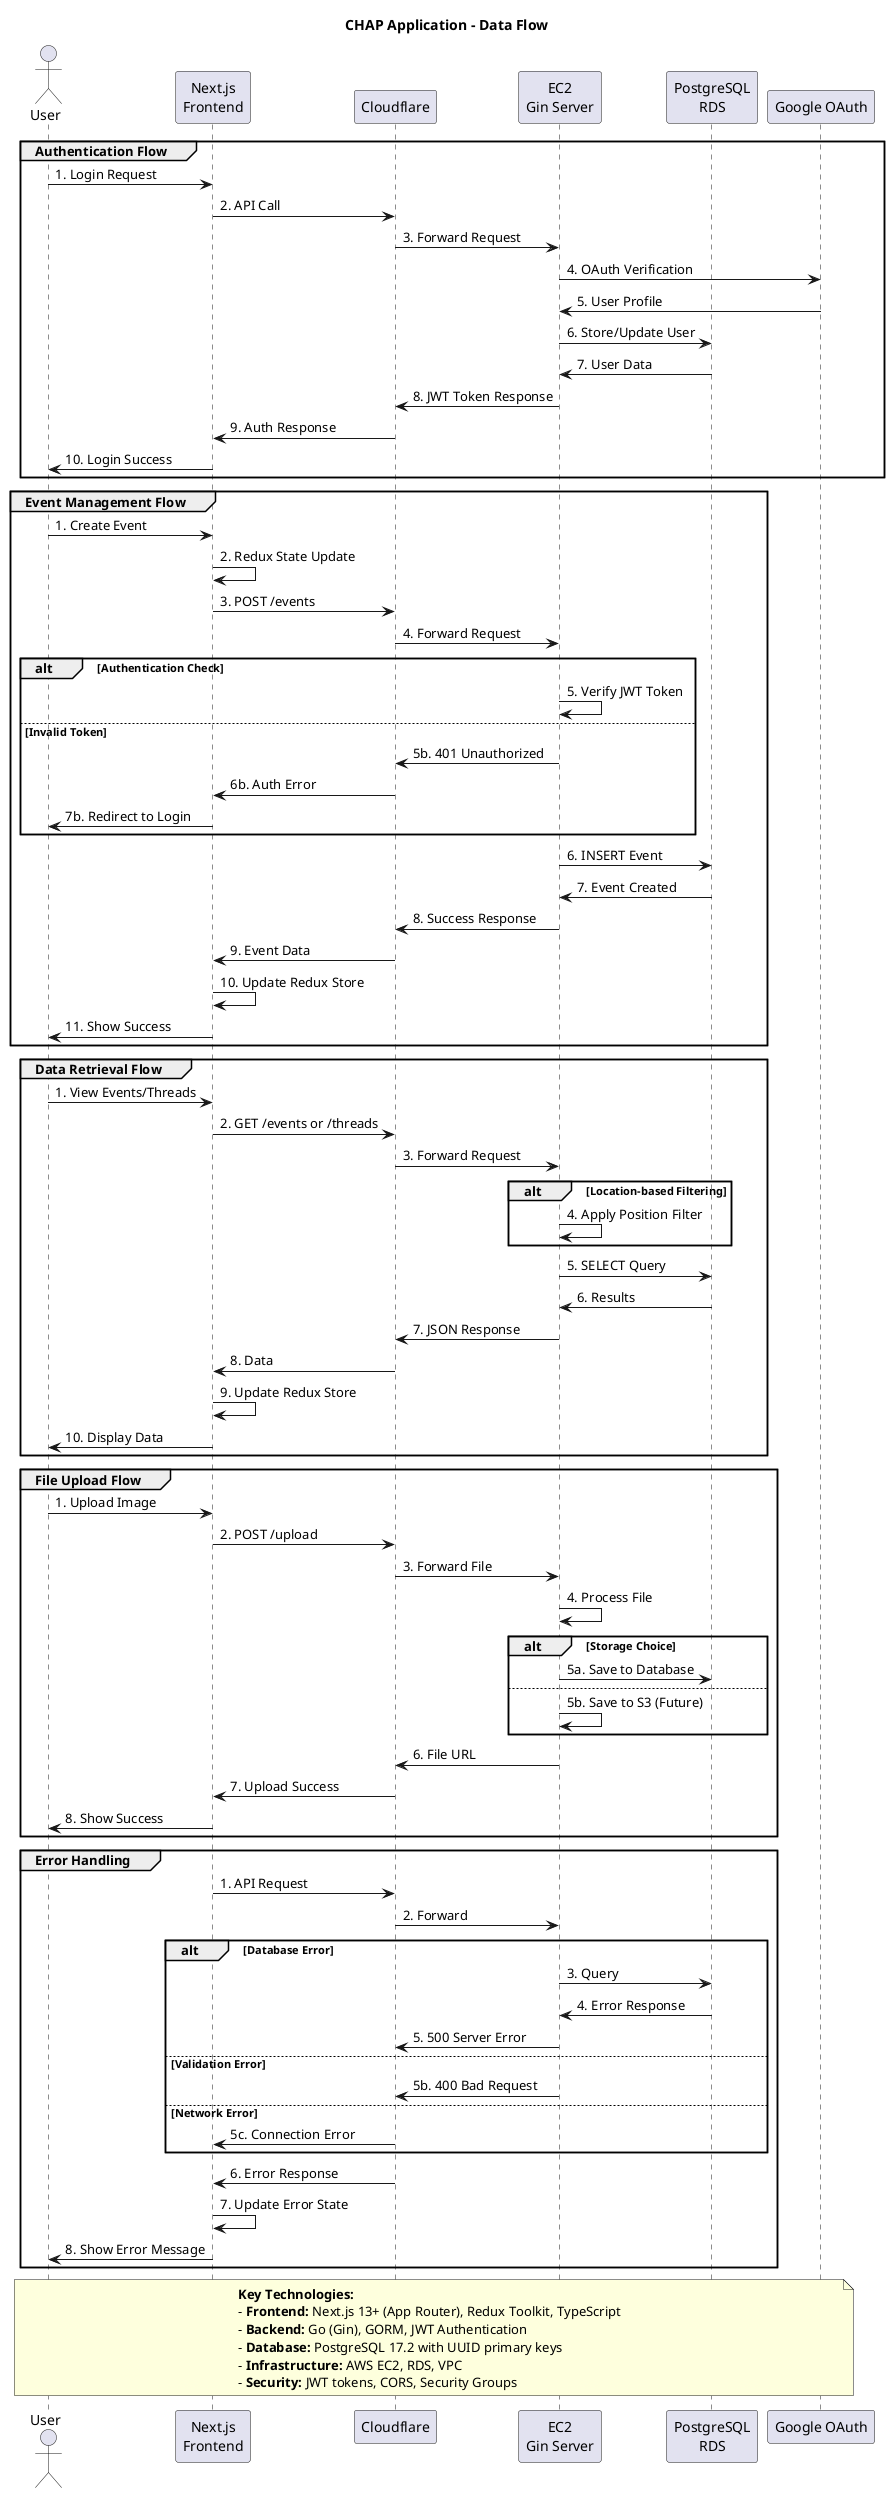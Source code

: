 @startuml Data Flow Diagram

title CHAP Application - Data Flow

' Actors
actor "User" as user
participant "Next.js\nFrontend" as frontend
participant "Cloudflare" as cf
participant "EC2\nGin Server" as api
participant "PostgreSQL\nRDS" as db
participant "Google OAuth" as google

' Authentication Flow
group Authentication Flow
    user -> frontend : 1. Login Request
    frontend -> cf : 2. API Call
    cf -> api : 3. Forward Request
    api -> google : 4. OAuth Verification
    google -> api : 5. User Profile
    api -> db : 6. Store/Update User
    db -> api : 7. User Data
    api -> cf : 8. JWT Token Response
    cf -> frontend : 9. Auth Response
    frontend -> user : 10. Login Success
end

' Event Management Flow
group Event Management Flow
    user -> frontend : 1. Create Event
    frontend -> frontend : 2. Redux State Update
    frontend -> cf : 3. POST /events
    cf -> api : 4. Forward Request
    
    alt Authentication Check
        api -> api : 5. Verify JWT Token
    else Invalid Token
        api -> cf : 5b. 401 Unauthorized
        cf -> frontend : 6b. Auth Error
        frontend -> user : 7b. Redirect to Login
    end
    
    api -> db : 6. INSERT Event
    db -> api : 7. Event Created
    api -> cf : 8. Success Response
    cf -> frontend : 9. Event Data
    frontend -> frontend : 10. Update Redux Store
    frontend -> user : 11. Show Success
end

' Data Retrieval Flow
group Data Retrieval Flow
    user -> frontend : 1. View Events/Threads
    frontend -> cf : 2. GET /events or /threads
    cf -> api : 3. Forward Request
    
    alt Location-based Filtering
        api -> api : 4. Apply Position Filter
    end
    
    api -> db : 5. SELECT Query
    db -> api : 6. Results
    api -> cf : 7. JSON Response
    cf -> frontend : 8. Data
    frontend -> frontend : 9. Update Redux Store
    frontend -> user : 10. Display Data
end

' File Upload Flow (Future)
group File Upload Flow
    user -> frontend : 1. Upload Image
    frontend -> cf : 2. POST /upload
    cf -> api : 3. Forward File
    api -> api : 4. Process File
    
    alt Storage Choice
        api -> db : 5a. Save to Database
    else
        api -> api : 5b. Save to S3 (Future)
    end
    
    api -> cf : 6. File URL
    cf -> frontend : 7. Upload Success
    frontend -> user : 8. Show Success
end

' Error Handling
group Error Handling
    frontend -> cf : 1. API Request
    cf -> api : 2. Forward
    
    alt Database Error
        api -> db : 3. Query
        db -> api : 4. Error Response
        api -> cf : 5. 500 Server Error
    else Validation Error
        api -> cf : 5b. 400 Bad Request
    else Network Error
        cf -> frontend : 5c. Connection Error
    end
    
    cf -> frontend : 6. Error Response
    frontend -> frontend : 7. Update Error State
    frontend -> user : 8. Show Error Message
end

note over user, google
**Key Technologies:**
- **Frontend:** Next.js 13+ (App Router), Redux Toolkit, TypeScript
- **Backend:** Go (Gin), GORM, JWT Authentication
- **Database:** PostgreSQL 17.2 with UUID primary keys
- **Infrastructure:** AWS EC2, RDS, VPC
- **Security:** JWT tokens, CORS, Security Groups
end note

@enduml
